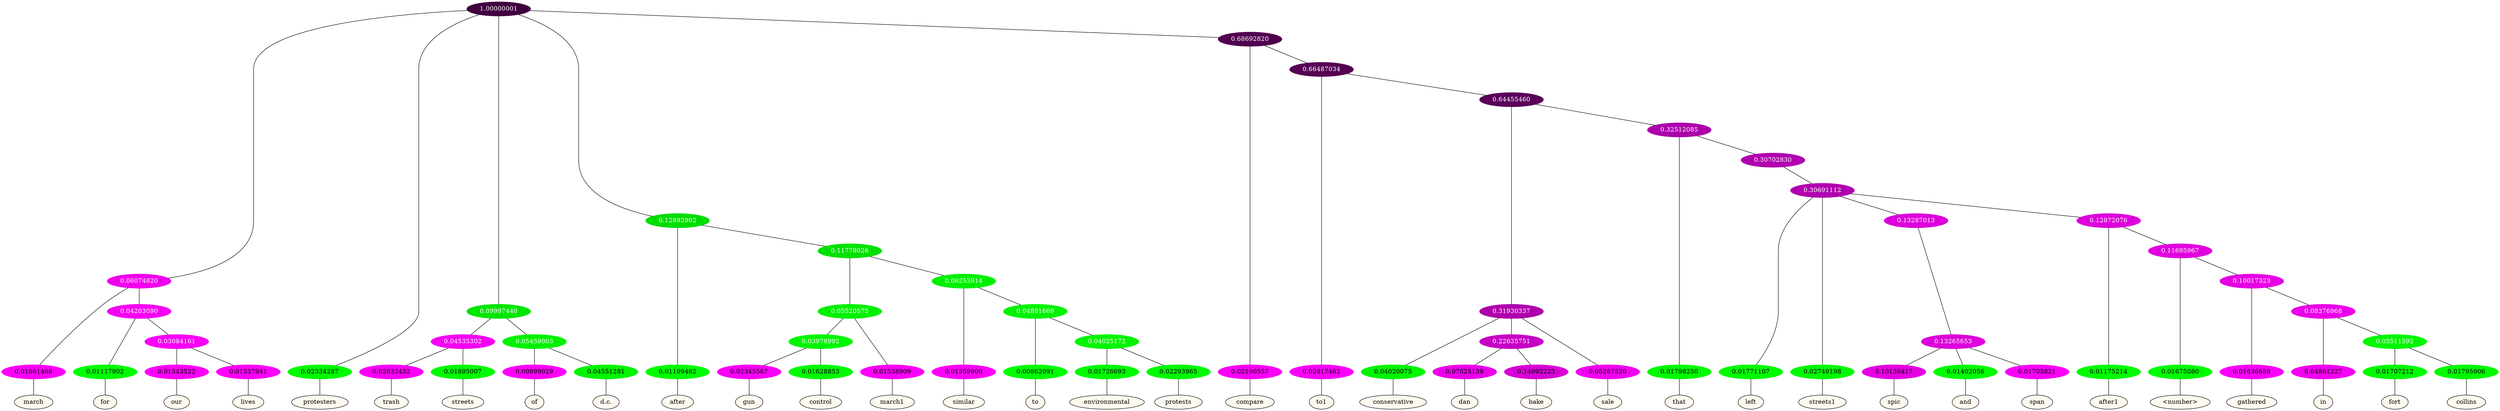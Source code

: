graph {
	node [format=png height=0.15 nodesep=0.001 ordering=out overlap=prism overlap_scaling=0.01 ranksep=0.001 ratio=0.2 style=filled width=0.15]
	{
		rank=same
		a_w_6 [label=march color=black fillcolor=floralwhite style="filled,solid"]
		a_w_14 [label=for color=black fillcolor=floralwhite style="filled,solid"]
		a_w_24 [label=our color=black fillcolor=floralwhite style="filled,solid"]
		a_w_25 [label=lives color=black fillcolor=floralwhite style="filled,solid"]
		a_w_2 [label=protesters color=black fillcolor=floralwhite style="filled,solid"]
		a_w_16 [label=trash color=black fillcolor=floralwhite style="filled,solid"]
		a_w_17 [label=streets color=black fillcolor=floralwhite style="filled,solid"]
		a_w_18 [label=of color=black fillcolor=floralwhite style="filled,solid"]
		a_w_19 [label="d.c." color=black fillcolor=floralwhite style="filled,solid"]
		a_w_10 [label=after color=black fillcolor=floralwhite style="filled,solid"]
		a_w_32 [label=gun color=black fillcolor=floralwhite style="filled,solid"]
		a_w_33 [label=control color=black fillcolor=floralwhite style="filled,solid"]
		a_w_27 [label=march1 color=black fillcolor=floralwhite style="filled,solid"]
		a_w_28 [label=similar color=black fillcolor=floralwhite style="filled,solid"]
		a_w_34 [label=to color=black fillcolor=floralwhite style="filled,solid"]
		a_w_41 [label=environmental color=black fillcolor=floralwhite style="filled,solid"]
		a_w_42 [label=protests color=black fillcolor=floralwhite style="filled,solid"]
		a_w_12 [label=compare color=black fillcolor=floralwhite style="filled,solid"]
		a_w_22 [label=to1 color=black fillcolor=floralwhite style="filled,solid"]
		a_w_36 [label=conservative color=black fillcolor=floralwhite style="filled,solid"]
		a_w_43 [label=dan color=black fillcolor=floralwhite style="filled,solid"]
		a_w_44 [label=bake color=black fillcolor=floralwhite style="filled,solid"]
		a_w_38 [label=sale color=black fillcolor=floralwhite style="filled,solid"]
		a_w_39 [label=that color=black fillcolor=floralwhite style="filled,solid"]
		a_w_46 [label=left color=black fillcolor=floralwhite style="filled,solid"]
		a_w_47 [label=streets1 color=black fillcolor=floralwhite style="filled,solid"]
		a_w_53 [label=spic color=black fillcolor=floralwhite style="filled,solid"]
		a_w_54 [label=and color=black fillcolor=floralwhite style="filled,solid"]
		a_w_55 [label=span color=black fillcolor=floralwhite style="filled,solid"]
		a_w_51 [label=after1 color=black fillcolor=floralwhite style="filled,solid"]
		a_w_56 [label="\<number\>" color=black fillcolor=floralwhite style="filled,solid"]
		a_w_58 [label=gathered color=black fillcolor=floralwhite style="filled,solid"]
		a_w_60 [label=in color=black fillcolor=floralwhite style="filled,solid"]
		a_w_62 [label=fort color=black fillcolor=floralwhite style="filled,solid"]
		a_w_63 [label=collins color=black fillcolor=floralwhite style="filled,solid"]
	}
	a_n_6 -- a_w_6
	a_n_14 -- a_w_14
	a_n_24 -- a_w_24
	a_n_25 -- a_w_25
	a_n_2 -- a_w_2
	a_n_16 -- a_w_16
	a_n_17 -- a_w_17
	a_n_18 -- a_w_18
	a_n_19 -- a_w_19
	a_n_10 -- a_w_10
	a_n_32 -- a_w_32
	a_n_33 -- a_w_33
	a_n_27 -- a_w_27
	a_n_28 -- a_w_28
	a_n_34 -- a_w_34
	a_n_41 -- a_w_41
	a_n_42 -- a_w_42
	a_n_12 -- a_w_12
	a_n_22 -- a_w_22
	a_n_36 -- a_w_36
	a_n_43 -- a_w_43
	a_n_44 -- a_w_44
	a_n_38 -- a_w_38
	a_n_39 -- a_w_39
	a_n_46 -- a_w_46
	a_n_47 -- a_w_47
	a_n_53 -- a_w_53
	a_n_54 -- a_w_54
	a_n_55 -- a_w_55
	a_n_51 -- a_w_51
	a_n_56 -- a_w_56
	a_n_58 -- a_w_58
	a_n_60 -- a_w_60
	a_n_62 -- a_w_62
	a_n_63 -- a_w_63
	{
		rank=same
		a_n_6 [label=0.01861468 color="0.835 1.000 0.981" fontcolor=black]
		a_n_14 [label=0.01117902 color="0.334 1.000 0.989" fontcolor=black]
		a_n_24 [label=0.01543522 color="0.835 1.000 0.985" fontcolor=black]
		a_n_25 [label=0.01537941 color="0.835 1.000 0.985" fontcolor=black]
		a_n_2 [label=0.02334287 color="0.334 1.000 0.977" fontcolor=black]
		a_n_16 [label=0.02632432 color="0.835 1.000 0.974" fontcolor=black]
		a_n_17 [label=0.01895007 color="0.334 1.000 0.981" fontcolor=black]
		a_n_18 [label=0.00899029 color="0.835 1.000 0.991" fontcolor=black]
		a_n_19 [label=0.04551281 color="0.334 1.000 0.954" fontcolor=black]
		a_n_10 [label=0.01109482 color="0.334 1.000 0.989" fontcolor=black]
		a_n_32 [label=0.02345567 color="0.835 1.000 0.977" fontcolor=black]
		a_n_33 [label=0.01628853 color="0.334 1.000 0.984" fontcolor=black]
		a_n_27 [label=0.01538909 color="0.835 1.000 0.985" fontcolor=black]
		a_n_28 [label=0.01359900 color="0.835 1.000 0.986" fontcolor=black]
		a_n_34 [label=0.00862091 color="0.334 1.000 0.991" fontcolor=black]
		a_n_41 [label=0.01726693 color="0.334 1.000 0.983" fontcolor=black]
		a_n_42 [label=0.02293965 color="0.334 1.000 0.977" fontcolor=black]
		a_n_12 [label=0.02190557 color="0.835 1.000 0.978" fontcolor=black]
		a_n_22 [label=0.02017462 color="0.835 1.000 0.980" fontcolor=black]
		a_n_36 [label=0.04020075 color="0.334 1.000 0.960" fontcolor=black]
		a_n_43 [label=0.07625139 color="0.835 1.000 0.924" fontcolor=black]
		a_n_44 [label=0.14992223 color="0.835 1.000 0.850" fontcolor=black]
		a_n_38 [label=0.05267520 color="0.835 1.000 0.947" fontcolor=black]
		a_n_39 [label=0.01798250 color="0.334 1.000 0.982" fontcolor=black]
		a_n_46 [label=0.01771107 color="0.334 1.000 0.982" fontcolor=black]
		a_n_47 [label=0.02749198 color="0.334 1.000 0.973" fontcolor=black]
		a_n_53 [label=0.10136417 color="0.835 1.000 0.899" fontcolor=black]
		a_n_54 [label=0.01402056 color="0.334 1.000 0.986" fontcolor=black]
		a_n_55 [label=0.01705821 color="0.835 1.000 0.983" fontcolor=black]
		a_n_51 [label=0.01175214 color="0.334 1.000 0.988" fontcolor=black]
		a_n_56 [label=0.01675080 color="0.334 1.000 0.983" fontcolor=black]
		a_n_58 [label=0.01636659 color="0.835 1.000 0.984" fontcolor=black]
		a_n_60 [label=0.04861227 color="0.835 1.000 0.951" fontcolor=black]
		a_n_62 [label=0.01707212 color="0.334 1.000 0.983" fontcolor=black]
		a_n_63 [label=0.01795906 color="0.334 1.000 0.982" fontcolor=black]
	}
	a_n_0 [label=1.00000001 color="0.835 1.000 0.250" fontcolor=grey99]
	a_n_1 [label=0.06074820 color="0.835 1.000 0.939" fontcolor=grey99]
	a_n_0 -- a_n_1
	a_n_0 -- a_n_2
	a_n_3 [label=0.09997440 color="0.334 1.000 0.900" fontcolor=grey99]
	a_n_0 -- a_n_3
	a_n_4 [label=0.12892902 color="0.334 1.000 0.871" fontcolor=grey99]
	a_n_0 -- a_n_4
	a_n_5 [label=0.68692820 color="0.835 1.000 0.313" fontcolor=grey99]
	a_n_0 -- a_n_5
	a_n_1 -- a_n_6
	a_n_7 [label=0.04203090 color="0.835 1.000 0.958" fontcolor=grey99]
	a_n_1 -- a_n_7
	a_n_8 [label=0.04535302 color="0.835 1.000 0.955" fontcolor=grey99]
	a_n_3 -- a_n_8
	a_n_9 [label=0.05459003 color="0.334 1.000 0.945" fontcolor=grey99]
	a_n_3 -- a_n_9
	a_n_4 -- a_n_10
	a_n_11 [label=0.11778026 color="0.334 1.000 0.882" fontcolor=grey99]
	a_n_4 -- a_n_11
	a_n_5 -- a_n_12
	a_n_13 [label=0.66487034 color="0.835 1.000 0.335" fontcolor=grey99]
	a_n_5 -- a_n_13
	a_n_7 -- a_n_14
	a_n_15 [label=0.03084161 color="0.835 1.000 0.969" fontcolor=grey99]
	a_n_7 -- a_n_15
	a_n_8 -- a_n_16
	a_n_8 -- a_n_17
	a_n_9 -- a_n_18
	a_n_9 -- a_n_19
	a_n_20 [label=0.05520575 color="0.334 1.000 0.945" fontcolor=grey99]
	a_n_11 -- a_n_20
	a_n_21 [label=0.06253914 color="0.334 1.000 0.937" fontcolor=grey99]
	a_n_11 -- a_n_21
	a_n_13 -- a_n_22
	a_n_23 [label=0.64455460 color="0.835 1.000 0.355" fontcolor=grey99]
	a_n_13 -- a_n_23
	a_n_15 -- a_n_24
	a_n_15 -- a_n_25
	a_n_26 [label=0.03978992 color="0.334 1.000 0.960" fontcolor=grey99]
	a_n_20 -- a_n_26
	a_n_20 -- a_n_27
	a_n_21 -- a_n_28
	a_n_29 [label=0.04891669 color="0.334 1.000 0.951" fontcolor=grey99]
	a_n_21 -- a_n_29
	a_n_30 [label=0.31930337 color="0.835 1.000 0.681" fontcolor=grey99]
	a_n_23 -- a_n_30
	a_n_31 [label=0.32512085 color="0.835 1.000 0.675" fontcolor=grey99]
	a_n_23 -- a_n_31
	a_n_26 -- a_n_32
	a_n_26 -- a_n_33
	a_n_29 -- a_n_34
	a_n_35 [label=0.04025172 color="0.334 1.000 0.960" fontcolor=grey99]
	a_n_29 -- a_n_35
	a_n_30 -- a_n_36
	a_n_37 [label=0.22635751 color="0.835 1.000 0.774" fontcolor=grey99]
	a_n_30 -- a_n_37
	a_n_30 -- a_n_38
	a_n_31 -- a_n_39
	a_n_40 [label=0.30702830 color="0.835 1.000 0.693" fontcolor=grey99]
	a_n_31 -- a_n_40
	a_n_35 -- a_n_41
	a_n_35 -- a_n_42
	a_n_37 -- a_n_43
	a_n_37 -- a_n_44
	a_n_45 [label=0.30691112 color="0.835 1.000 0.693" fontcolor=grey99]
	a_n_40 -- a_n_45
	a_n_45 -- a_n_46
	a_n_45 -- a_n_47
	a_n_48 [label=0.13287013 color="0.835 1.000 0.867" fontcolor=grey99]
	a_n_45 -- a_n_48
	a_n_49 [label=0.12872076 color="0.835 1.000 0.871" fontcolor=grey99]
	a_n_45 -- a_n_49
	a_n_50 [label=0.13265653 color="0.835 1.000 0.867" fontcolor=grey99]
	a_n_48 -- a_n_50
	a_n_49 -- a_n_51
	a_n_52 [label=0.11695967 color="0.835 1.000 0.883" fontcolor=grey99]
	a_n_49 -- a_n_52
	a_n_50 -- a_n_53
	a_n_50 -- a_n_54
	a_n_50 -- a_n_55
	a_n_52 -- a_n_56
	a_n_57 [label=0.10017323 color="0.835 1.000 0.900" fontcolor=grey99]
	a_n_52 -- a_n_57
	a_n_57 -- a_n_58
	a_n_59 [label=0.08376968 color="0.835 1.000 0.916" fontcolor=grey99]
	a_n_57 -- a_n_59
	a_n_59 -- a_n_60
	a_n_61 [label=0.03511592 color="0.334 1.000 0.965" fontcolor=grey99]
	a_n_59 -- a_n_61
	a_n_61 -- a_n_62
	a_n_61 -- a_n_63
}
